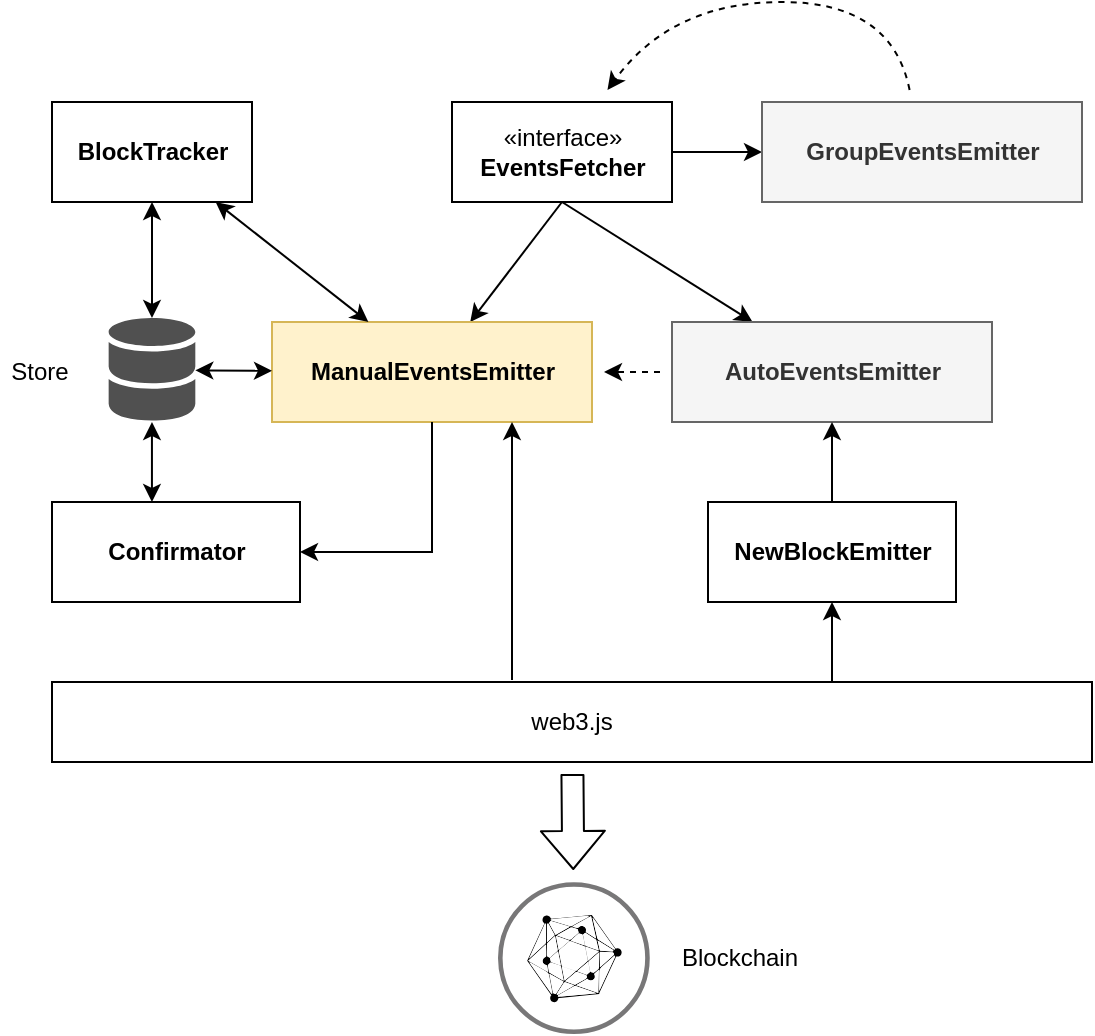 <mxfile version="14.1.8" type="device"><diagram id="qrUZXDmXC0iXXuHTftZ5" name="Page-1"><mxGraphModel dx="1722" dy="1054" grid="1" gridSize="10" guides="1" tooltips="1" connect="1" arrows="1" fold="1" page="1" pageScale="1" pageWidth="827" pageHeight="1169" math="0" shadow="0"><root><mxCell id="0"/><mxCell id="1" parent="0"/><mxCell id="Gje7xKA6-CzyH8ZtWUP0-5" value="«interface»&lt;br&gt;&lt;b&gt;EventsFetcher&lt;/b&gt;" style="html=1;" vertex="1" parent="1"><mxGeometry x="340" y="280" width="110" height="50" as="geometry"/></mxCell><mxCell id="Gje7xKA6-CzyH8ZtWUP0-8" style="rounded=0;orthogonalLoop=1;jettySize=auto;html=1;exitX=0.5;exitY=1;exitDx=0;exitDy=0;" edge="1" parent="1" source="Gje7xKA6-CzyH8ZtWUP0-5" target="Gje7xKA6-CzyH8ZtWUP0-7"><mxGeometry relative="1" as="geometry"/></mxCell><mxCell id="Gje7xKA6-CzyH8ZtWUP0-7" value="&lt;b&gt;ManualEventsEmitter&lt;/b&gt;" style="html=1;fillColor=#fff2cc;strokeColor=#d6b656;" vertex="1" parent="1"><mxGeometry x="250" y="390" width="160" height="50" as="geometry"/></mxCell><mxCell id="Gje7xKA6-CzyH8ZtWUP0-11" style="edgeStyle=none;rounded=0;orthogonalLoop=1;jettySize=auto;html=1;exitX=0.5;exitY=1;exitDx=0;exitDy=0;" edge="1" parent="1" source="Gje7xKA6-CzyH8ZtWUP0-5" target="Gje7xKA6-CzyH8ZtWUP0-9"><mxGeometry relative="1" as="geometry"><mxPoint x="414" y="330" as="sourcePoint"/></mxGeometry></mxCell><mxCell id="Gje7xKA6-CzyH8ZtWUP0-9" value="&lt;b&gt;AutoEventsEmitter&lt;/b&gt;" style="html=1;fillColor=#f5f5f5;strokeColor=#666666;fontColor=#333333;" vertex="1" parent="1"><mxGeometry x="450" y="390" width="160" height="50" as="geometry"/></mxCell><mxCell id="Gje7xKA6-CzyH8ZtWUP0-12" style="edgeStyle=none;rounded=0;orthogonalLoop=1;jettySize=auto;html=1;" edge="1" parent="1" source="Gje7xKA6-CzyH8ZtWUP0-5" target="Gje7xKA6-CzyH8ZtWUP0-10"><mxGeometry relative="1" as="geometry"><mxPoint x="410" y="330" as="sourcePoint"/></mxGeometry></mxCell><mxCell id="Gje7xKA6-CzyH8ZtWUP0-10" value="&lt;b&gt;GroupEventsEmitter&lt;/b&gt;" style="html=1;fillColor=#f5f5f5;strokeColor=#666666;fontColor=#333333;" vertex="1" parent="1"><mxGeometry x="495" y="280" width="160" height="50" as="geometry"/></mxCell><mxCell id="Gje7xKA6-CzyH8ZtWUP0-15" value="&lt;b&gt;NewBlockEmitter&lt;/b&gt;" style="html=1;" vertex="1" parent="1"><mxGeometry x="468" y="480" width="124" height="50" as="geometry"/></mxCell><mxCell id="Gje7xKA6-CzyH8ZtWUP0-20" value="" style="shape=flexArrow;endArrow=classic;html=1;targetPerimeterSpacing=6;width=11;sourcePerimeterSpacing=6;" edge="1" parent="1" source="Gje7xKA6-CzyH8ZtWUP0-21" target="Gje7xKA6-CzyH8ZtWUP0-1"><mxGeometry width="50" height="50" relative="1" as="geometry"><mxPoint x="400" y="630" as="sourcePoint"/><mxPoint x="400" y="680" as="targetPoint"/></mxGeometry></mxCell><mxCell id="Gje7xKA6-CzyH8ZtWUP0-21" value="web3.js" style="rounded=0;whiteSpace=wrap;html=1;" vertex="1" parent="1"><mxGeometry x="140" y="570" width="520" height="40" as="geometry"/></mxCell><mxCell id="Gje7xKA6-CzyH8ZtWUP0-22" value="" style="endArrow=classic;html=1;exitX=0.75;exitY=0;exitDx=0;exitDy=0;" edge="1" parent="1" source="Gje7xKA6-CzyH8ZtWUP0-21" target="Gje7xKA6-CzyH8ZtWUP0-15"><mxGeometry width="50" height="50" relative="1" as="geometry"><mxPoint x="532" y="580" as="sourcePoint"/><mxPoint x="533.0" y="520" as="targetPoint"/></mxGeometry></mxCell><mxCell id="Gje7xKA6-CzyH8ZtWUP0-23" value="" style="curved=1;endArrow=classic;html=1;dashed=1;targetPerimeterSpacing=6;sourcePerimeterSpacing=6;" edge="1" parent="1" source="Gje7xKA6-CzyH8ZtWUP0-10" target="Gje7xKA6-CzyH8ZtWUP0-5"><mxGeometry width="50" height="50" relative="1" as="geometry"><mxPoint x="400" y="210" as="sourcePoint"/><mxPoint x="450" y="160" as="targetPoint"/><Array as="points"><mxPoint x="560" y="230"/><mxPoint x="450" y="230"/></Array></mxGeometry></mxCell><mxCell id="Gje7xKA6-CzyH8ZtWUP0-24" value="" style="endArrow=classic;html=1;dashed=1;targetPerimeterSpacing=6;sourcePerimeterSpacing=6;" edge="1" parent="1" source="Gje7xKA6-CzyH8ZtWUP0-9" target="Gje7xKA6-CzyH8ZtWUP0-7"><mxGeometry width="50" height="50" relative="1" as="geometry"><mxPoint x="400" y="380" as="sourcePoint"/><mxPoint x="450" y="330" as="targetPoint"/></mxGeometry></mxCell><mxCell id="Gje7xKA6-CzyH8ZtWUP0-26" value="" style="endArrow=classic;html=1;entryX=0.75;entryY=1;entryDx=0;entryDy=0;" edge="1" parent="1" target="Gje7xKA6-CzyH8ZtWUP0-7"><mxGeometry width="50" height="50" relative="1" as="geometry"><mxPoint x="370" y="569" as="sourcePoint"/><mxPoint x="450" y="540" as="targetPoint"/></mxGeometry></mxCell><mxCell id="Gje7xKA6-CzyH8ZtWUP0-28" value="" style="endArrow=classic;html=1;entryX=0.5;entryY=1;entryDx=0;entryDy=0;" edge="1" parent="1" source="Gje7xKA6-CzyH8ZtWUP0-15" target="Gje7xKA6-CzyH8ZtWUP0-9"><mxGeometry width="50" height="50" relative="1" as="geometry"><mxPoint x="543.08" y="600.84" as="sourcePoint"/><mxPoint x="543.0" y="550" as="targetPoint"/></mxGeometry></mxCell><mxCell id="Gje7xKA6-CzyH8ZtWUP0-29" value="" style="group" vertex="1" connectable="0" parent="1"><mxGeometry x="363" y="670" width="166" height="76" as="geometry"/></mxCell><mxCell id="Gje7xKA6-CzyH8ZtWUP0-1" value="" style="aspect=fixed;perimeter=ellipsePerimeter;html=1;align=center;shadow=0;dashed=0;fontColor=#4277BB;labelBackgroundColor=#ffffff;fontSize=12;spacingTop=3;image;image=img/lib/ibm/blockchain/hyperledger_fabric.svg;" vertex="1" parent="Gje7xKA6-CzyH8ZtWUP0-29"><mxGeometry width="76" height="76" as="geometry"/></mxCell><mxCell id="Gje7xKA6-CzyH8ZtWUP0-17" value="Blockchain" style="text;html=1;strokeColor=none;fillColor=none;align=center;verticalAlign=middle;whiteSpace=wrap;rounded=0;" vertex="1" parent="Gje7xKA6-CzyH8ZtWUP0-29"><mxGeometry x="76" y="28" width="90" height="20" as="geometry"/></mxCell><mxCell id="Gje7xKA6-CzyH8ZtWUP0-31" style="edgeStyle=none;rounded=0;orthogonalLoop=1;jettySize=auto;html=1;startArrow=classic;startFill=1;sourcePerimeterSpacing=0;endArrow=classic;endFill=1;targetPerimeterSpacing=0;" edge="1" parent="1" source="Gje7xKA6-CzyH8ZtWUP0-30" target="Gje7xKA6-CzyH8ZtWUP0-7"><mxGeometry relative="1" as="geometry"/></mxCell><mxCell id="Gje7xKA6-CzyH8ZtWUP0-30" value="&lt;b&gt;BlockTracker&lt;/b&gt;" style="html=1;" vertex="1" parent="1"><mxGeometry x="140" y="280" width="100" height="50" as="geometry"/></mxCell><mxCell id="Gje7xKA6-CzyH8ZtWUP0-32" value="" style="endArrow=classic;startArrow=classic;html=1;" edge="1" parent="1" source="Gje7xKA6-CzyH8ZtWUP0-30" target="Gje7xKA6-CzyH8ZtWUP0-35"><mxGeometry width="50" height="50" relative="1" as="geometry"><mxPoint x="350" y="180" as="sourcePoint"/><mxPoint x="225.725" y="105.435" as="targetPoint"/></mxGeometry></mxCell><mxCell id="Gje7xKA6-CzyH8ZtWUP0-39" value="" style="rounded=0;orthogonalLoop=1;jettySize=auto;html=1;startArrow=classic;startFill=1;sourcePerimeterSpacing=0;endArrow=classic;endFill=1;targetPerimeterSpacing=0;fontColor=#000000;entryX=0.403;entryY=0;entryDx=0;entryDy=0;entryPerimeter=0;" edge="1" parent="1" source="Gje7xKA6-CzyH8ZtWUP0-35" target="Gje7xKA6-CzyH8ZtWUP0-37"><mxGeometry relative="1" as="geometry"/></mxCell><mxCell id="Gje7xKA6-CzyH8ZtWUP0-41" style="edgeStyle=none;rounded=0;orthogonalLoop=1;jettySize=auto;html=1;startArrow=classic;startFill=1;sourcePerimeterSpacing=0;endArrow=classic;endFill=1;targetPerimeterSpacing=0;fontColor=#000000;" edge="1" parent="1" source="Gje7xKA6-CzyH8ZtWUP0-35" target="Gje7xKA6-CzyH8ZtWUP0-7"><mxGeometry relative="1" as="geometry"/></mxCell><mxCell id="Gje7xKA6-CzyH8ZtWUP0-35" value="" style="shadow=0;dashed=0;html=1;strokeColor=none;fillColor=#505050;labelPosition=center;verticalLabelPosition=bottom;verticalAlign=top;outlineConnect=0;align=center;shape=mxgraph.office.databases.database_mini_2;fontColor=#FFFFFF;" vertex="1" parent="1"><mxGeometry x="168.33" y="388" width="43.33" height="52" as="geometry"/></mxCell><mxCell id="Gje7xKA6-CzyH8ZtWUP0-36" value="Store" style="text;html=1;strokeColor=none;fillColor=none;align=center;verticalAlign=middle;whiteSpace=wrap;rounded=0;" vertex="1" parent="1"><mxGeometry x="114" y="405" width="40" height="20" as="geometry"/></mxCell><mxCell id="Gje7xKA6-CzyH8ZtWUP0-38" style="edgeStyle=orthogonalEdgeStyle;rounded=0;orthogonalLoop=1;jettySize=auto;html=1;entryX=0.5;entryY=1;entryDx=0;entryDy=0;startArrow=classic;startFill=1;sourcePerimeterSpacing=0;endArrow=none;endFill=0;targetPerimeterSpacing=0;fontColor=#000000;exitX=1;exitY=0.5;exitDx=0;exitDy=0;" edge="1" parent="1" source="Gje7xKA6-CzyH8ZtWUP0-37" target="Gje7xKA6-CzyH8ZtWUP0-7"><mxGeometry relative="1" as="geometry"/></mxCell><mxCell id="Gje7xKA6-CzyH8ZtWUP0-37" value="&lt;b&gt;Confirmator&lt;/b&gt;" style="html=1;" vertex="1" parent="1"><mxGeometry x="140" y="480" width="124" height="50" as="geometry"/></mxCell></root></mxGraphModel></diagram></mxfile>